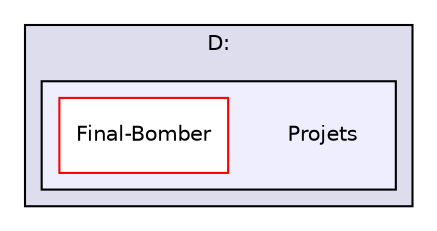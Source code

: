 digraph "D:/Projets" {
  compound=true
  node [ fontsize="10", fontname="Helvetica"];
  edge [ labelfontsize="10", labelfontname="Helvetica"];
  subgraph clusterdir_275089585c7fc1b5fd5d7d42c69cb1da {
    graph [ bgcolor="#ddddee", pencolor="black", label="D:" fontname="Helvetica", fontsize="10", URL="dir_275089585c7fc1b5fd5d7d42c69cb1da.html"]
  subgraph clusterdir_4c79d4238e73d35afc77142731e8d443 {
    graph [ bgcolor="#eeeeff", pencolor="black", label="" URL="dir_4c79d4238e73d35afc77142731e8d443.html"];
    dir_4c79d4238e73d35afc77142731e8d443 [shape=plaintext label="Projets"];
    dir_31022c05e41db06597577e4c51056d3d [shape=box label="Final-Bomber" color="red" fillcolor="white" style="filled" URL="dir_31022c05e41db06597577e4c51056d3d.html"];
  }
  }
}

